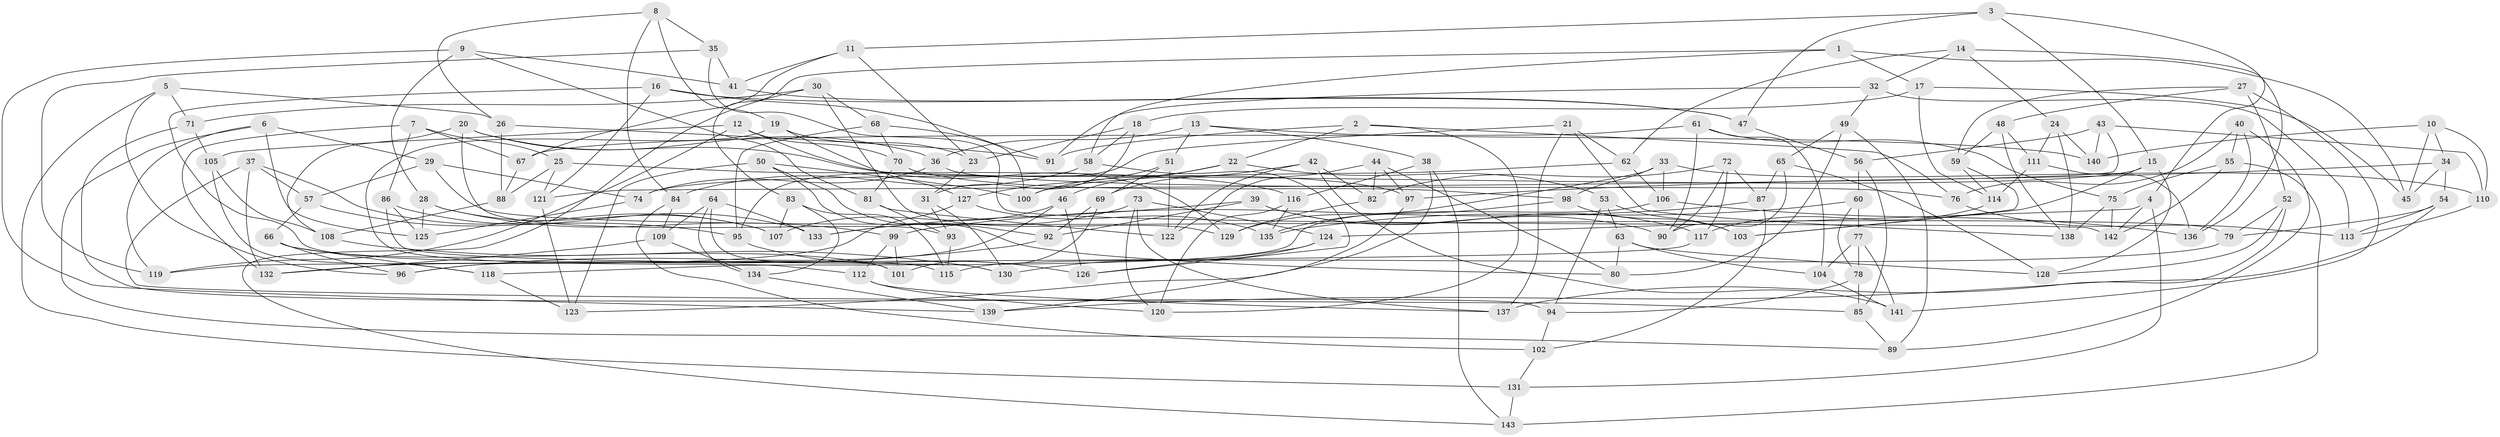 // coarse degree distribution, {8: 0.2727272727272727, 5: 0.1590909090909091, 6: 0.09090909090909091, 4: 0.045454545454545456, 7: 0.3409090909090909, 9: 0.045454545454545456, 10: 0.045454545454545456}
// Generated by graph-tools (version 1.1) at 2025/38/03/04/25 23:38:07]
// undirected, 143 vertices, 286 edges
graph export_dot {
  node [color=gray90,style=filled];
  1;
  2;
  3;
  4;
  5;
  6;
  7;
  8;
  9;
  10;
  11;
  12;
  13;
  14;
  15;
  16;
  17;
  18;
  19;
  20;
  21;
  22;
  23;
  24;
  25;
  26;
  27;
  28;
  29;
  30;
  31;
  32;
  33;
  34;
  35;
  36;
  37;
  38;
  39;
  40;
  41;
  42;
  43;
  44;
  45;
  46;
  47;
  48;
  49;
  50;
  51;
  52;
  53;
  54;
  55;
  56;
  57;
  58;
  59;
  60;
  61;
  62;
  63;
  64;
  65;
  66;
  67;
  68;
  69;
  70;
  71;
  72;
  73;
  74;
  75;
  76;
  77;
  78;
  79;
  80;
  81;
  82;
  83;
  84;
  85;
  86;
  87;
  88;
  89;
  90;
  91;
  92;
  93;
  94;
  95;
  96;
  97;
  98;
  99;
  100;
  101;
  102;
  103;
  104;
  105;
  106;
  107;
  108;
  109;
  110;
  111;
  112;
  113;
  114;
  115;
  116;
  117;
  118;
  119;
  120;
  121;
  122;
  123;
  124;
  125;
  126;
  127;
  128;
  129;
  130;
  131;
  132;
  133;
  134;
  135;
  136;
  137;
  138;
  139;
  140;
  141;
  142;
  143;
  1 -- 58;
  1 -- 83;
  1 -- 45;
  1 -- 17;
  2 -- 120;
  2 -- 91;
  2 -- 22;
  2 -- 76;
  3 -- 11;
  3 -- 47;
  3 -- 4;
  3 -- 15;
  4 -- 124;
  4 -- 131;
  4 -- 142;
  5 -- 131;
  5 -- 96;
  5 -- 71;
  5 -- 26;
  6 -- 119;
  6 -- 125;
  6 -- 29;
  6 -- 89;
  7 -- 86;
  7 -- 67;
  7 -- 25;
  7 -- 132;
  8 -- 84;
  8 -- 35;
  8 -- 19;
  8 -- 26;
  9 -- 28;
  9 -- 41;
  9 -- 139;
  9 -- 81;
  10 -- 45;
  10 -- 140;
  10 -- 110;
  10 -- 34;
  11 -- 41;
  11 -- 67;
  11 -- 23;
  12 -- 119;
  12 -- 70;
  12 -- 105;
  12 -- 129;
  13 -- 51;
  13 -- 38;
  13 -- 36;
  13 -- 140;
  14 -- 32;
  14 -- 24;
  14 -- 136;
  14 -- 62;
  15 -- 74;
  15 -- 128;
  15 -- 103;
  16 -- 121;
  16 -- 91;
  16 -- 47;
  16 -- 115;
  17 -- 45;
  17 -- 18;
  17 -- 114;
  18 -- 31;
  18 -- 58;
  18 -- 23;
  19 -- 23;
  19 -- 127;
  19 -- 112;
  20 -- 108;
  20 -- 36;
  20 -- 97;
  20 -- 93;
  21 -- 95;
  21 -- 137;
  21 -- 62;
  21 -- 138;
  22 -- 53;
  22 -- 46;
  22 -- 100;
  23 -- 31;
  24 -- 140;
  24 -- 138;
  24 -- 111;
  25 -- 116;
  25 -- 88;
  25 -- 121;
  26 -- 91;
  26 -- 88;
  27 -- 59;
  27 -- 141;
  27 -- 48;
  27 -- 52;
  28 -- 107;
  28 -- 99;
  28 -- 125;
  29 -- 79;
  29 -- 57;
  29 -- 74;
  30 -- 129;
  30 -- 68;
  30 -- 143;
  30 -- 71;
  31 -- 130;
  31 -- 93;
  32 -- 91;
  32 -- 113;
  32 -- 49;
  33 -- 129;
  33 -- 106;
  33 -- 110;
  33 -- 98;
  34 -- 45;
  34 -- 97;
  34 -- 54;
  35 -- 142;
  35 -- 41;
  35 -- 119;
  36 -- 74;
  36 -- 76;
  37 -- 132;
  37 -- 57;
  37 -- 107;
  37 -- 85;
  38 -- 139;
  38 -- 143;
  38 -- 116;
  39 -- 92;
  39 -- 133;
  39 -- 90;
  39 -- 117;
  40 -- 89;
  40 -- 55;
  40 -- 76;
  40 -- 136;
  41 -- 47;
  42 -- 69;
  42 -- 82;
  42 -- 141;
  42 -- 122;
  43 -- 140;
  43 -- 110;
  43 -- 56;
  43 -- 121;
  44 -- 97;
  44 -- 82;
  44 -- 80;
  44 -- 122;
  46 -- 107;
  46 -- 126;
  46 -- 96;
  47 -- 56;
  48 -- 138;
  48 -- 59;
  48 -- 111;
  49 -- 65;
  49 -- 89;
  49 -- 80;
  50 -- 100;
  50 -- 80;
  50 -- 92;
  50 -- 123;
  51 -- 122;
  51 -- 69;
  51 -- 127;
  52 -- 79;
  52 -- 128;
  52 -- 137;
  53 -- 63;
  53 -- 94;
  53 -- 103;
  54 -- 113;
  54 -- 139;
  54 -- 79;
  55 -- 143;
  55 -- 142;
  55 -- 75;
  56 -- 60;
  56 -- 85;
  57 -- 66;
  57 -- 95;
  58 -- 126;
  58 -- 84;
  59 -- 114;
  59 -- 103;
  60 -- 77;
  60 -- 78;
  60 -- 135;
  61 -- 75;
  61 -- 104;
  61 -- 90;
  61 -- 67;
  62 -- 106;
  62 -- 100;
  63 -- 104;
  63 -- 128;
  63 -- 80;
  64 -- 101;
  64 -- 109;
  64 -- 133;
  64 -- 134;
  65 -- 128;
  65 -- 90;
  65 -- 87;
  66 -- 96;
  66 -- 101;
  66 -- 118;
  67 -- 88;
  68 -- 70;
  68 -- 100;
  68 -- 95;
  69 -- 92;
  69 -- 101;
  70 -- 81;
  70 -- 98;
  71 -- 94;
  71 -- 105;
  72 -- 90;
  72 -- 87;
  72 -- 82;
  72 -- 117;
  73 -- 133;
  73 -- 120;
  73 -- 124;
  73 -- 137;
  74 -- 125;
  75 -- 142;
  75 -- 138;
  76 -- 113;
  77 -- 141;
  77 -- 78;
  77 -- 104;
  78 -- 94;
  78 -- 85;
  79 -- 115;
  81 -- 93;
  81 -- 122;
  82 -- 129;
  83 -- 134;
  83 -- 107;
  83 -- 115;
  84 -- 102;
  84 -- 109;
  85 -- 89;
  86 -- 130;
  86 -- 125;
  86 -- 133;
  87 -- 102;
  87 -- 99;
  88 -- 108;
  92 -- 96;
  93 -- 115;
  94 -- 102;
  95 -- 126;
  97 -- 123;
  98 -- 135;
  98 -- 103;
  99 -- 112;
  99 -- 101;
  102 -- 131;
  104 -- 141;
  105 -- 108;
  105 -- 118;
  106 -- 136;
  106 -- 118;
  108 -- 130;
  109 -- 134;
  109 -- 132;
  110 -- 113;
  111 -- 114;
  111 -- 136;
  112 -- 120;
  112 -- 137;
  114 -- 117;
  116 -- 135;
  116 -- 120;
  117 -- 119;
  118 -- 123;
  121 -- 123;
  124 -- 126;
  124 -- 130;
  127 -- 132;
  127 -- 135;
  131 -- 143;
  134 -- 139;
}

